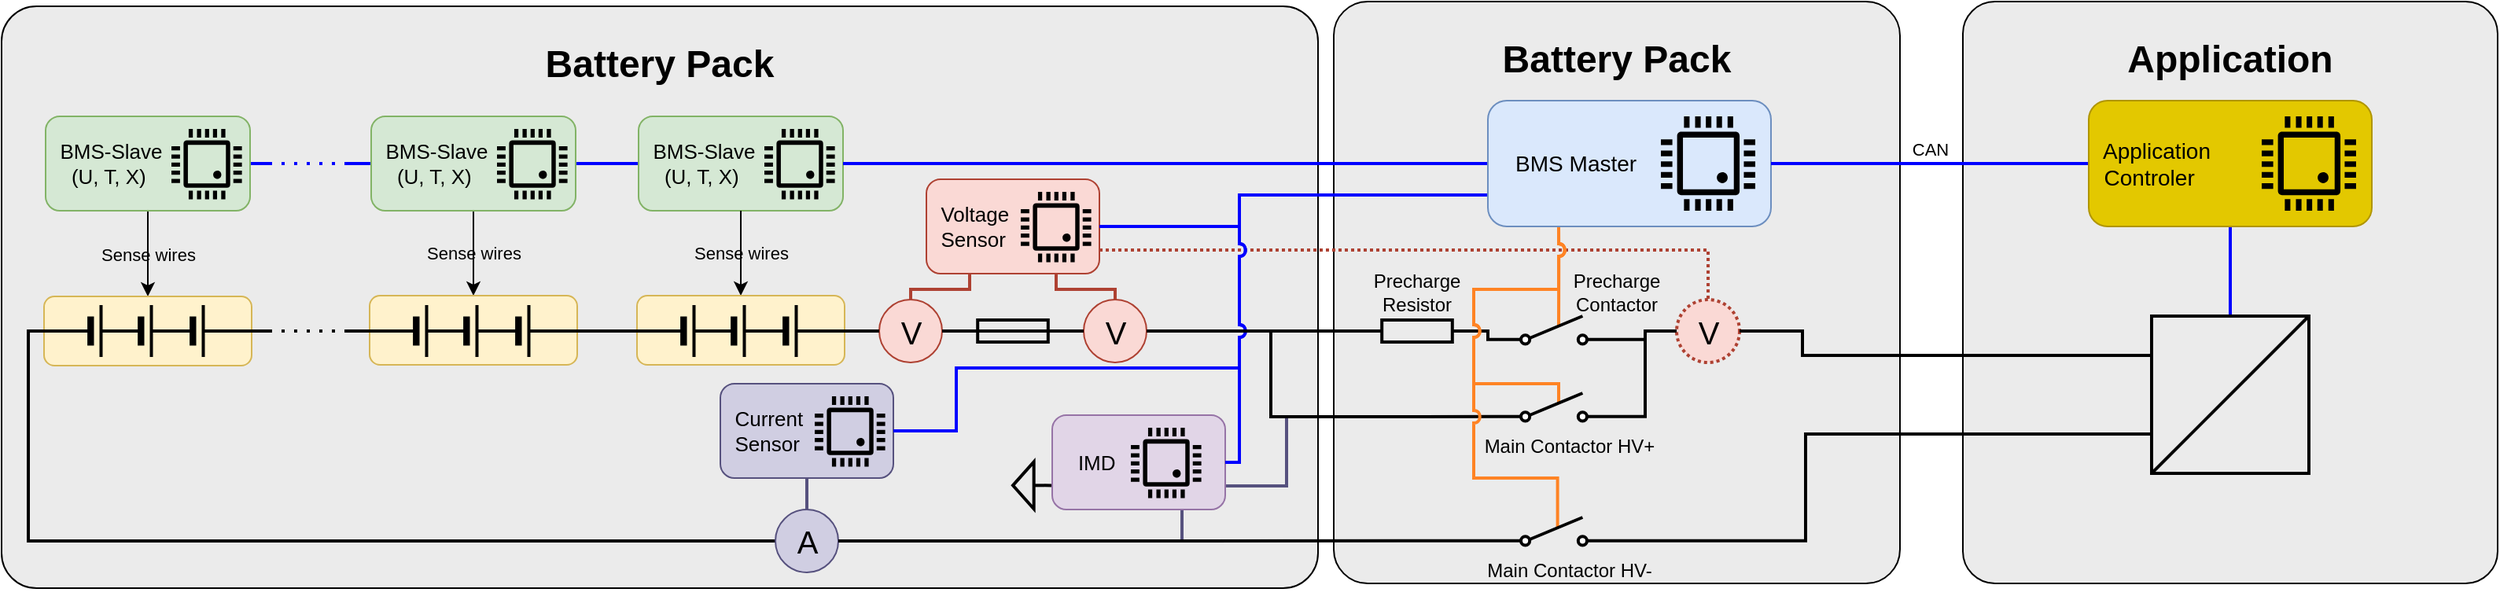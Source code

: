 <mxfile version="25.0.2">
  <diagram name="Page-1" id="VDrcqC-qImlhREa_X8av">
    <mxGraphModel dx="1434" dy="956" grid="1" gridSize="10" guides="1" tooltips="1" connect="1" arrows="1" fold="1" page="1" pageScale="1" pageWidth="1169" pageHeight="827" math="0" shadow="0">
      <root>
        <mxCell id="0" />
        <mxCell id="1" parent="0" />
        <mxCell id="aofLy9jKP6S8HGss7yMc-104" value="&lt;h1&gt;Application&lt;/h1&gt;" style="rounded=1;whiteSpace=wrap;html=1;fillColor=#EBEBEB;verticalAlign=top;glass=0;shadow=0;perimeterSpacing=0;arcSize=6;" parent="1" vertex="1">
          <mxGeometry x="1250" y="377" width="340" height="370" as="geometry" />
        </mxCell>
        <mxCell id="aofLy9jKP6S8HGss7yMc-97" value="&lt;h1&gt;Battery Pack&lt;/h1&gt;" style="rounded=1;whiteSpace=wrap;html=1;fillColor=#EBEBEB;verticalAlign=top;glass=0;shadow=0;perimeterSpacing=0;arcSize=6;" parent="1" vertex="1">
          <mxGeometry x="850" y="377" width="360" height="370" as="geometry" />
        </mxCell>
        <mxCell id="aofLy9jKP6S8HGss7yMc-94" value="&lt;h1&gt;Battery Pack&lt;/h1&gt;" style="rounded=1;whiteSpace=wrap;html=1;fillColor=#EBEBEB;verticalAlign=top;glass=0;shadow=0;perimeterSpacing=0;arcSize=6;" parent="1" vertex="1">
          <mxGeometry x="3" y="380" width="837" height="370" as="geometry" />
        </mxCell>
        <mxCell id="aofLy9jKP6S8HGss7yMc-71" value="" style="endArrow=none;html=1;rounded=0;entryX=0.5;entryY=0;entryDx=0;entryDy=0;exitX=1;exitY=0.75;exitDx=0;exitDy=0;edgeStyle=orthogonalEdgeStyle;fillColor=#fad9d5;strokeColor=#ae4132;strokeWidth=2;dashed=1;dashPattern=1 1;" parent="1" source="aofLy9jKP6S8HGss7yMc-8" target="aofLy9jKP6S8HGss7yMc-57" edge="1">
          <mxGeometry width="50" height="50" relative="1" as="geometry">
            <mxPoint x="910" y="640" as="sourcePoint" />
            <mxPoint x="960" y="590" as="targetPoint" />
          </mxGeometry>
        </mxCell>
        <mxCell id="aofLy9jKP6S8HGss7yMc-29" value="" style="endArrow=none;html=1;rounded=0;exitX=1;exitY=0.5;exitDx=0;exitDy=0;entryX=0;entryY=0.5;entryDx=0;entryDy=0;entryPerimeter=0;strokeWidth=2;jumpStyle=none;" parent="1" source="MFnoaFZUkDLFj2D9QCYs-68" target="aofLy9jKP6S8HGss7yMc-25" edge="1">
          <mxGeometry width="50" height="50" relative="1" as="geometry">
            <mxPoint x="710" y="570" as="sourcePoint" />
            <mxPoint x="760" y="520" as="targetPoint" />
          </mxGeometry>
        </mxCell>
        <mxCell id="aofLy9jKP6S8HGss7yMc-76" value="" style="endArrow=none;html=1;rounded=0;entryX=1;entryY=0.75;entryDx=0;entryDy=0;edgeStyle=orthogonalEdgeStyle;fillColor=#d0cee2;strokeColor=#56517e;strokeWidth=2;" parent="1" target="aofLy9jKP6S8HGss7yMc-2" edge="1">
          <mxGeometry width="50" height="50" relative="1" as="geometry">
            <mxPoint x="820" y="640" as="sourcePoint" />
            <mxPoint x="764" y="690" as="targetPoint" />
            <Array as="points">
              <mxPoint x="820" y="685" />
            </Array>
          </mxGeometry>
        </mxCell>
        <mxCell id="MFnoaFZUkDLFj2D9QCYs-4" value="" style="endArrow=none;html=1;rounded=0;entryX=0;entryY=0.5;entryDx=0;entryDy=0;exitX=1;exitY=0.5;exitDx=0;exitDy=0;strokeWidth=2;strokeColor=#0000FF;" parent="1" source="MFnoaFZUkDLFj2D9QCYs-43" target="MFnoaFZUkDLFj2D9QCYs-7" edge="1">
          <mxGeometry width="50" height="50" relative="1" as="geometry">
            <mxPoint x="141" y="350" as="sourcePoint" />
            <mxPoint x="191" y="300" as="targetPoint" />
          </mxGeometry>
        </mxCell>
        <mxCell id="MFnoaFZUkDLFj2D9QCYs-6" value="" style="group;rotation=0;flipH=0;fontSize=12;" parent="1" vertex="1" connectable="0">
          <mxGeometry x="408" y="450" width="130" height="60" as="geometry" />
        </mxCell>
        <mxCell id="MFnoaFZUkDLFj2D9QCYs-7" value="&amp;nbsp; BMS-Slave&lt;div style=&quot;font-size: 12px;&quot;&gt;&lt;font style=&quot;font-size: 13px;&quot;&gt;&amp;nbsp; &amp;nbsp; (U, T, X)&lt;/font&gt;&lt;/div&gt;" style="rounded=1;whiteSpace=wrap;html=1;rotation=0;align=left;fillColor=#d5e8d4;strokeColor=#82b366;fontSize=13;flipV=0;flipH=1;" parent="MFnoaFZUkDLFj2D9QCYs-6" vertex="1">
          <mxGeometry width="130" height="60" as="geometry" />
        </mxCell>
        <mxCell id="MFnoaFZUkDLFj2D9QCYs-8" value="" style="pointerEvents=1;shadow=0;dashed=0;html=1;strokeColor=none;fillColor=#000000;labelPosition=center;verticalLabelPosition=bottom;verticalAlign=top;align=center;outlineConnect=0;shape=mxgraph.veeam.cpu;rotation=0;" parent="MFnoaFZUkDLFj2D9QCYs-6" vertex="1">
          <mxGeometry x="80" y="8" width="44.8" height="44.8" as="geometry" />
        </mxCell>
        <mxCell id="MFnoaFZUkDLFj2D9QCYs-12" value="" style="rounded=0;whiteSpace=wrap;html=1;fillColor=none;strokeColor=none;flipH=0;rotation=90;" parent="1" vertex="1">
          <mxGeometry x="193" y="455" width="10" height="50" as="geometry" />
        </mxCell>
        <mxCell id="MFnoaFZUkDLFj2D9QCYs-13" value="" style="endArrow=none;html=1;rounded=0;exitX=1;exitY=0.5;exitDx=0;exitDy=0;entryX=0.5;entryY=1;entryDx=0;entryDy=0;strokeWidth=2;strokeColor=#0000FF;" parent="1" source="MFnoaFZUkDLFj2D9QCYs-46" target="MFnoaFZUkDLFj2D9QCYs-12" edge="1">
          <mxGeometry width="50" height="50" relative="1" as="geometry">
            <mxPoint x="81" y="410" as="sourcePoint" />
            <mxPoint x="126" y="410" as="targetPoint" />
          </mxGeometry>
        </mxCell>
        <mxCell id="MFnoaFZUkDLFj2D9QCYs-14" value="" style="endArrow=none;html=1;rounded=0;entryX=0;entryY=0.5;entryDx=0;entryDy=0;exitX=0.5;exitY=0;exitDx=0;exitDy=0;strokeWidth=2;strokeColor=#0000FF;" parent="1" source="MFnoaFZUkDLFj2D9QCYs-12" target="MFnoaFZUkDLFj2D9QCYs-43" edge="1">
          <mxGeometry width="50" height="50" relative="1" as="geometry">
            <mxPoint x="71" y="440" as="sourcePoint" />
            <mxPoint x="121" y="390" as="targetPoint" />
          </mxGeometry>
        </mxCell>
        <mxCell id="MFnoaFZUkDLFj2D9QCYs-15" value="" style="endArrow=none;dashed=1;html=1;dashPattern=1 3;strokeWidth=2;rounded=0;entryX=0.5;entryY=0;entryDx=0;entryDy=0;exitX=0.5;exitY=1;exitDx=0;exitDy=0;strokeColor=#0000FF;" parent="1" source="MFnoaFZUkDLFj2D9QCYs-12" target="MFnoaFZUkDLFj2D9QCYs-12" edge="1">
          <mxGeometry width="50" height="50" relative="1" as="geometry">
            <mxPoint x="101" y="520" as="sourcePoint" />
            <mxPoint x="151" y="470" as="targetPoint" />
          </mxGeometry>
        </mxCell>
        <mxCell id="MFnoaFZUkDLFj2D9QCYs-16" value="Sense wires" style="edgeStyle=orthogonalEdgeStyle;rounded=0;orthogonalLoop=1;jettySize=auto;html=1;entryX=0;entryY=0.5;entryDx=0;entryDy=0;verticalAlign=middle;labelBackgroundColor=none;" parent="1" source="MFnoaFZUkDLFj2D9QCYs-7" target="MFnoaFZUkDLFj2D9QCYs-59" edge="1">
          <mxGeometry x="-0.002" relative="1" as="geometry">
            <mxPoint x="473.0" y="564" as="targetPoint" />
            <mxPoint as="offset" />
          </mxGeometry>
        </mxCell>
        <mxCell id="MFnoaFZUkDLFj2D9QCYs-17" value="Sense wires" style="edgeStyle=orthogonalEdgeStyle;rounded=0;orthogonalLoop=1;jettySize=auto;html=1;exitX=0.5;exitY=1;exitDx=0;exitDy=0;entryX=0;entryY=0.5;entryDx=0;entryDy=0;verticalAlign=middle;labelBackgroundColor=none;" parent="1" source="MFnoaFZUkDLFj2D9QCYs-43" target="MFnoaFZUkDLFj2D9QCYs-29" edge="1">
          <mxGeometry x="-0.005" relative="1" as="geometry">
            <mxPoint x="212" y="280" as="targetPoint" />
            <mxPoint as="offset" />
          </mxGeometry>
        </mxCell>
        <mxCell id="MFnoaFZUkDLFj2D9QCYs-18" value="Sense wires" style="edgeStyle=orthogonalEdgeStyle;rounded=0;orthogonalLoop=1;jettySize=auto;html=1;exitX=0.5;exitY=1;exitDx=0;exitDy=0;entryX=0;entryY=0.5;entryDx=0;entryDy=0;verticalAlign=middle;labelBackgroundColor=none;" parent="1" source="MFnoaFZUkDLFj2D9QCYs-46" target="MFnoaFZUkDLFj2D9QCYs-23" edge="1">
          <mxGeometry relative="1" as="geometry">
            <mxPoint x="213.0" y="480" as="targetPoint" />
          </mxGeometry>
        </mxCell>
        <mxCell id="MFnoaFZUkDLFj2D9QCYs-22" value="" style="group;flipH=1;rotation=90;" parent="1" vertex="1" connectable="0">
          <mxGeometry x="74" y="520" width="49.0" height="132.5" as="geometry" />
        </mxCell>
        <mxCell id="MFnoaFZUkDLFj2D9QCYs-23" value="" style="rounded=1;whiteSpace=wrap;html=1;fillColor=#fff2cc;strokeColor=#d6b656;flipV=0;rotation=90;" parent="MFnoaFZUkDLFj2D9QCYs-22" vertex="1">
          <mxGeometry y="0.5" width="44" height="132" as="geometry" />
        </mxCell>
        <mxCell id="MFnoaFZUkDLFj2D9QCYs-24" value="" style="verticalLabelPosition=bottom;shadow=0;dashed=0;align=center;fillColor=strokeColor;html=1;verticalAlign=top;strokeWidth=2;shape=mxgraph.electrical.miscellaneous.monocell_battery;rotation=0;flipV=1;" parent="MFnoaFZUkDLFj2D9QCYs-22" vertex="1">
          <mxGeometry x="27" y="50" width="55.0" height="33" as="geometry" />
        </mxCell>
        <mxCell id="MFnoaFZUkDLFj2D9QCYs-25" value="" style="verticalLabelPosition=bottom;shadow=0;dashed=0;align=center;fillColor=strokeColor;html=1;verticalAlign=top;strokeWidth=2;shape=mxgraph.electrical.miscellaneous.monocell_battery;rotation=0;flipV=0;" parent="MFnoaFZUkDLFj2D9QCYs-22" vertex="1">
          <mxGeometry x="-6" y="50" width="55.0" height="33" as="geometry" />
        </mxCell>
        <mxCell id="MFnoaFZUkDLFj2D9QCYs-26" value="" style="verticalLabelPosition=bottom;shadow=0;dashed=0;align=center;fillColor=strokeColor;html=1;verticalAlign=top;strokeWidth=2;shape=mxgraph.electrical.miscellaneous.monocell_battery;rotation=0;flipV=1;" parent="MFnoaFZUkDLFj2D9QCYs-22" vertex="1">
          <mxGeometry x="-38" y="50" width="55.0" height="33" as="geometry" />
        </mxCell>
        <mxCell id="aofLy9jKP6S8HGss7yMc-65" value="" style="endArrow=none;html=1;rounded=0;exitX=0.5;exitY=1;exitDx=0;exitDy=0;entryX=0;entryY=0.5;entryDx=0;entryDy=0;entryPerimeter=0;strokeWidth=2;" parent="MFnoaFZUkDLFj2D9QCYs-22" source="MFnoaFZUkDLFj2D9QCYs-23" target="MFnoaFZUkDLFj2D9QCYs-26" edge="1">
          <mxGeometry width="50" height="50" relative="1" as="geometry">
            <mxPoint x="-24" y="100" as="sourcePoint" />
            <mxPoint x="26" y="50" as="targetPoint" />
          </mxGeometry>
        </mxCell>
        <mxCell id="MFnoaFZUkDLFj2D9QCYs-28" value="" style="group;aspect=fixed;flipH=1;rotation=90;" parent="1" vertex="1" connectable="0">
          <mxGeometry x="281" y="520" width="44" height="132" as="geometry" />
        </mxCell>
        <mxCell id="MFnoaFZUkDLFj2D9QCYs-29" value="" style="rounded=1;whiteSpace=wrap;html=1;fillColor=#fff2cc;strokeColor=#d6b656;flipV=1;rotation=90;" parent="MFnoaFZUkDLFj2D9QCYs-28" vertex="1">
          <mxGeometry width="44" height="132" as="geometry" />
        </mxCell>
        <mxCell id="MFnoaFZUkDLFj2D9QCYs-30" value="" style="verticalLabelPosition=bottom;shadow=0;dashed=0;align=center;fillColor=strokeColor;html=1;verticalAlign=top;strokeWidth=2;shape=mxgraph.electrical.miscellaneous.monocell_battery;rotation=0;flipV=1;" parent="MFnoaFZUkDLFj2D9QCYs-28" vertex="1">
          <mxGeometry x="27" y="50" width="55.0" height="33" as="geometry" />
        </mxCell>
        <mxCell id="MFnoaFZUkDLFj2D9QCYs-31" value="" style="verticalLabelPosition=bottom;shadow=0;dashed=0;align=center;fillColor=strokeColor;html=1;verticalAlign=top;strokeWidth=2;shape=mxgraph.electrical.miscellaneous.monocell_battery;rotation=0;flipV=1;" parent="MFnoaFZUkDLFj2D9QCYs-28" vertex="1">
          <mxGeometry x="-6" y="50" width="55.0" height="33" as="geometry" />
        </mxCell>
        <mxCell id="MFnoaFZUkDLFj2D9QCYs-32" value="" style="verticalLabelPosition=bottom;shadow=0;dashed=0;align=center;fillColor=strokeColor;html=1;verticalAlign=top;strokeWidth=2;shape=mxgraph.electrical.miscellaneous.monocell_battery;rotation=0;flipV=1;" parent="MFnoaFZUkDLFj2D9QCYs-28" vertex="1">
          <mxGeometry x="-38" y="50" width="55.0" height="33" as="geometry" />
        </mxCell>
        <mxCell id="MFnoaFZUkDLFj2D9QCYs-41" value="" style="endArrow=none;html=1;rounded=0;entryX=0;entryY=0.5;entryDx=0;entryDy=0;edgeStyle=orthogonalEdgeStyle;exitX=0.5;exitY=1;exitDx=0;exitDy=0;strokeWidth=2;" parent="1" source="MFnoaFZUkDLFj2D9QCYs-23" target="MFnoaFZUkDLFj2D9QCYs-54" edge="1">
          <mxGeometry width="50" height="50" relative="1" as="geometry">
            <mxPoint x="268" y="560" as="sourcePoint" />
            <mxPoint x="378" y="253" as="targetPoint" />
          </mxGeometry>
        </mxCell>
        <mxCell id="MFnoaFZUkDLFj2D9QCYs-42" value="" style="group;rotation=0;flipH=0;" parent="1" vertex="1" connectable="0">
          <mxGeometry x="238" y="450" width="130" height="60" as="geometry" />
        </mxCell>
        <mxCell id="MFnoaFZUkDLFj2D9QCYs-43" value="&lt;font style=&quot;font-size: 13px;&quot;&gt;&amp;nbsp; BMS-Slave&lt;/font&gt;&lt;div&gt;&lt;font style=&quot;font-size: 13px;&quot;&gt;&amp;nbsp; &amp;nbsp; (U, T, X)&lt;/font&gt;&lt;/div&gt;" style="rounded=1;whiteSpace=wrap;html=1;rotation=0;align=left;fillColor=#d5e8d4;strokeColor=#82b366;" parent="MFnoaFZUkDLFj2D9QCYs-42" vertex="1">
          <mxGeometry width="130" height="60" as="geometry" />
        </mxCell>
        <mxCell id="MFnoaFZUkDLFj2D9QCYs-44" value="" style="pointerEvents=1;shadow=0;dashed=0;html=1;strokeColor=none;fillColor=#000000;labelPosition=center;verticalLabelPosition=bottom;verticalAlign=top;align=center;outlineConnect=0;shape=mxgraph.veeam.cpu;rotation=0;" parent="MFnoaFZUkDLFj2D9QCYs-42" vertex="1">
          <mxGeometry x="80" y="8" width="44.8" height="44.8" as="geometry" />
        </mxCell>
        <mxCell id="MFnoaFZUkDLFj2D9QCYs-48" value="" style="rounded=0;whiteSpace=wrap;html=1;fillColor=none;strokeColor=none;flipH=0;rotation=90;" parent="1" vertex="1">
          <mxGeometry x="193" y="561.5" width="10" height="50" as="geometry" />
        </mxCell>
        <mxCell id="MFnoaFZUkDLFj2D9QCYs-49" value="" style="endArrow=none;dashed=1;html=1;dashPattern=1 3;strokeWidth=2;rounded=0;entryX=0.5;entryY=0;entryDx=0;entryDy=0;exitX=0.5;exitY=1;exitDx=0;exitDy=0;" parent="1" source="MFnoaFZUkDLFj2D9QCYs-48" target="MFnoaFZUkDLFj2D9QCYs-48" edge="1">
          <mxGeometry width="50" height="50" relative="1" as="geometry">
            <mxPoint x="182" y="755" as="sourcePoint" />
            <mxPoint x="232" y="705" as="targetPoint" />
          </mxGeometry>
        </mxCell>
        <mxCell id="MFnoaFZUkDLFj2D9QCYs-50" value="" style="endArrow=none;html=1;rounded=0;entryX=0;entryY=0.5;entryDx=0;entryDy=0;entryPerimeter=0;exitX=0.5;exitY=0;exitDx=0;exitDy=0;strokeWidth=2;" parent="1" source="MFnoaFZUkDLFj2D9QCYs-48" target="MFnoaFZUkDLFj2D9QCYs-32" edge="1">
          <mxGeometry width="50" height="50" relative="1" as="geometry">
            <mxPoint x="228" y="390" as="sourcePoint" />
            <mxPoint x="278" y="340" as="targetPoint" />
          </mxGeometry>
        </mxCell>
        <mxCell id="MFnoaFZUkDLFj2D9QCYs-51" value="" style="endArrow=none;html=1;rounded=0;entryX=0.5;entryY=1;entryDx=0;entryDy=0;exitX=1;exitY=0.5;exitDx=0;exitDy=0;exitPerimeter=0;strokeWidth=2;" parent="1" source="MFnoaFZUkDLFj2D9QCYs-24" target="MFnoaFZUkDLFj2D9QCYs-48" edge="1">
          <mxGeometry width="50" height="50" relative="1" as="geometry">
            <mxPoint x="270" y="365" as="sourcePoint" />
            <mxPoint x="270" y="351" as="targetPoint" />
          </mxGeometry>
        </mxCell>
        <mxCell id="MFnoaFZUkDLFj2D9QCYs-52" value="" style="pointerEvents=1;verticalLabelPosition=bottom;shadow=0;dashed=0;align=center;html=1;verticalAlign=top;shape=mxgraph.electrical.miscellaneous.fuse_2;aspect=fixed;strokeWidth=2;fillColor=none;" parent="1" vertex="1">
          <mxGeometry x="611" y="579.5" width="70" height="14" as="geometry" />
        </mxCell>
        <mxCell id="MFnoaFZUkDLFj2D9QCYs-54" value="A" style="verticalLabelPosition=middle;shadow=0;dashed=0;align=center;html=1;verticalAlign=middle;strokeWidth=1;shape=ellipse;aspect=fixed;fontSize=20;fillColor=#d0cee2;strokeColor=#56517e;" parent="1" vertex="1">
          <mxGeometry x="495" y="700" width="40" height="40" as="geometry" />
        </mxCell>
        <mxCell id="MFnoaFZUkDLFj2D9QCYs-55" value="V" style="verticalLabelPosition=middle;shadow=0;dashed=0;align=center;html=1;verticalAlign=middle;strokeWidth=1;shape=ellipse;aspect=fixed;fontSize=20;fillColor=#fad9d5;strokeColor=#ae4132;" parent="1" vertex="1">
          <mxGeometry x="561" y="566.5" width="40" height="40" as="geometry" />
        </mxCell>
        <mxCell id="MFnoaFZUkDLFj2D9QCYs-58" value="" style="group;aspect=fixed;flipH=1;rotation=90;" parent="1" vertex="1" connectable="0">
          <mxGeometry x="451" y="520" width="44" height="132" as="geometry" />
        </mxCell>
        <mxCell id="MFnoaFZUkDLFj2D9QCYs-59" value="" style="rounded=1;whiteSpace=wrap;html=1;fillColor=#fff2cc;strokeColor=#d6b656;flipV=1;rotation=90;" parent="MFnoaFZUkDLFj2D9QCYs-58" vertex="1">
          <mxGeometry width="44" height="132" as="geometry" />
        </mxCell>
        <mxCell id="MFnoaFZUkDLFj2D9QCYs-60" value="" style="verticalLabelPosition=bottom;shadow=0;dashed=0;align=center;fillColor=strokeColor;html=1;verticalAlign=top;strokeWidth=2;shape=mxgraph.electrical.miscellaneous.monocell_battery;rotation=0;flipV=1;" parent="MFnoaFZUkDLFj2D9QCYs-58" vertex="1">
          <mxGeometry x="27" y="50" width="55.0" height="33" as="geometry" />
        </mxCell>
        <mxCell id="MFnoaFZUkDLFj2D9QCYs-61" value="" style="verticalLabelPosition=bottom;shadow=0;dashed=0;align=center;fillColor=strokeColor;html=1;verticalAlign=top;strokeWidth=2;shape=mxgraph.electrical.miscellaneous.monocell_battery;rotation=0;flipV=1;" parent="MFnoaFZUkDLFj2D9QCYs-58" vertex="1">
          <mxGeometry x="-6" y="50" width="55.0" height="33" as="geometry" />
        </mxCell>
        <mxCell id="MFnoaFZUkDLFj2D9QCYs-62" value="" style="verticalLabelPosition=bottom;shadow=0;dashed=0;align=center;fillColor=strokeColor;html=1;verticalAlign=top;strokeWidth=2;shape=mxgraph.electrical.miscellaneous.monocell_battery;rotation=0;flipV=1;" parent="MFnoaFZUkDLFj2D9QCYs-58" vertex="1">
          <mxGeometry x="-38" y="50" width="55.0" height="33" as="geometry" />
        </mxCell>
        <mxCell id="MFnoaFZUkDLFj2D9QCYs-39" value="" style="endArrow=none;html=1;rounded=0;entryX=0;entryY=0.5;entryDx=0;entryDy=0;exitX=1;exitY=0.5;exitDx=0;exitDy=0;exitPerimeter=0;entryPerimeter=0;strokeWidth=2;" parent="1" source="MFnoaFZUkDLFj2D9QCYs-30" target="MFnoaFZUkDLFj2D9QCYs-62" edge="1">
          <mxGeometry width="50" height="50" relative="1" as="geometry">
            <mxPoint x="178" y="260" as="sourcePoint" />
            <mxPoint x="413.0" y="586.5" as="targetPoint" />
          </mxGeometry>
        </mxCell>
        <mxCell id="MFnoaFZUkDLFj2D9QCYs-40" value="" style="endArrow=none;html=1;rounded=0;entryX=0;entryY=0.5;entryDx=0;entryDy=0;edgeStyle=orthogonalEdgeStyle;exitX=1;exitY=0.5;exitDx=0;exitDy=0;exitPerimeter=0;strokeWidth=2;" parent="1" source="MFnoaFZUkDLFj2D9QCYs-60" target="MFnoaFZUkDLFj2D9QCYs-55" edge="1">
          <mxGeometry width="50" height="50" relative="1" as="geometry">
            <mxPoint x="539.0" y="586.0" as="sourcePoint" />
            <mxPoint x="398" y="100" as="targetPoint" />
          </mxGeometry>
        </mxCell>
        <mxCell id="MFnoaFZUkDLFj2D9QCYs-65" value="" style="endArrow=none;html=1;rounded=0;entryX=0;entryY=0.5;entryDx=0;entryDy=0;entryPerimeter=0;exitX=1;exitY=0.5;exitDx=0;exitDy=0;strokeWidth=2;" parent="1" source="MFnoaFZUkDLFj2D9QCYs-55" target="MFnoaFZUkDLFj2D9QCYs-52" edge="1">
          <mxGeometry width="50" height="50" relative="1" as="geometry">
            <mxPoint x="481" y="600" as="sourcePoint" />
            <mxPoint x="531" y="550" as="targetPoint" />
          </mxGeometry>
        </mxCell>
        <mxCell id="MFnoaFZUkDLFj2D9QCYs-68" value="V" style="verticalLabelPosition=middle;shadow=0;dashed=0;align=center;html=1;verticalAlign=middle;strokeWidth=1;shape=ellipse;aspect=fixed;fontSize=20;fillColor=#fad9d5;strokeColor=#ae4132;" parent="1" vertex="1">
          <mxGeometry x="691" y="566.5" width="40" height="40" as="geometry" />
        </mxCell>
        <mxCell id="MFnoaFZUkDLFj2D9QCYs-69" value="" style="endArrow=none;html=1;rounded=0;entryX=0;entryY=0.5;entryDx=0;entryDy=0;exitX=1;exitY=0.5;exitDx=0;exitDy=0;exitPerimeter=0;strokeWidth=2;" parent="1" source="MFnoaFZUkDLFj2D9QCYs-52" target="MFnoaFZUkDLFj2D9QCYs-68" edge="1">
          <mxGeometry width="50" height="50" relative="1" as="geometry">
            <mxPoint x="611" y="597" as="sourcePoint" />
            <mxPoint x="621" y="597" as="targetPoint" />
          </mxGeometry>
        </mxCell>
        <mxCell id="MFnoaFZUkDLFj2D9QCYs-70" value="" style="endArrow=none;html=1;rounded=0;entryX=0;entryY=0.5;entryDx=0;entryDy=0;exitX=1;exitY=0.5;exitDx=0;exitDy=0;strokeWidth=2;strokeColor=#0000FF;" parent="1" source="MFnoaFZUkDLFj2D9QCYs-7" target="MFnoaFZUkDLFj2D9QCYs-10" edge="1">
          <mxGeometry width="50" height="50" relative="1" as="geometry">
            <mxPoint x="220" y="320" as="sourcePoint" />
            <mxPoint x="270" y="270" as="targetPoint" />
          </mxGeometry>
        </mxCell>
        <mxCell id="aofLy9jKP6S8HGss7yMc-10" value="" style="group" parent="1" vertex="1" connectable="0">
          <mxGeometry x="591" y="490" width="110" height="60" as="geometry" />
        </mxCell>
        <mxCell id="aofLy9jKP6S8HGss7yMc-8" value="&amp;nbsp; Voltage&lt;div&gt;&amp;nbsp; Sensor&lt;/div&gt;" style="rounded=1;whiteSpace=wrap;html=1;rotation=0;align=left;fillColor=#fad9d5;strokeColor=#ae4132;fontSize=13;flipV=0;flipH=1;" parent="aofLy9jKP6S8HGss7yMc-10" vertex="1">
          <mxGeometry width="110" height="60" as="geometry" />
        </mxCell>
        <mxCell id="aofLy9jKP6S8HGss7yMc-9" value="" style="pointerEvents=1;shadow=0;dashed=0;html=1;strokeColor=none;fillColor=#000000;labelPosition=center;verticalLabelPosition=bottom;verticalAlign=top;align=center;outlineConnect=0;shape=mxgraph.veeam.cpu;rotation=0;" parent="aofLy9jKP6S8HGss7yMc-10" vertex="1">
          <mxGeometry x="60" y="8" width="44.8" height="44.8" as="geometry" />
        </mxCell>
        <mxCell id="aofLy9jKP6S8HGss7yMc-13" value="" style="endArrow=none;html=1;rounded=0;exitX=1;exitY=0.5;exitDx=0;exitDy=0;entryX=0;entryY=0.75;entryDx=0;entryDy=0;edgeStyle=orthogonalEdgeStyle;strokeWidth=2;strokeColor=#0000FF;" parent="1" source="aofLy9jKP6S8HGss7yMc-8" target="MFnoaFZUkDLFj2D9QCYs-10" edge="1">
          <mxGeometry width="50" height="50" relative="1" as="geometry">
            <mxPoint x="780" y="606.5" as="sourcePoint" />
            <mxPoint x="889" y="656.5" as="targetPoint" />
            <Array as="points">
              <mxPoint x="790" y="520" />
              <mxPoint x="790" y="500" />
            </Array>
          </mxGeometry>
        </mxCell>
        <mxCell id="aofLy9jKP6S8HGss7yMc-15" value="" style="group" parent="1" vertex="1" connectable="0">
          <mxGeometry x="460" y="620" width="110" height="60" as="geometry" />
        </mxCell>
        <mxCell id="aofLy9jKP6S8HGss7yMc-16" value="&amp;nbsp; Current&lt;div&gt;&amp;nbsp; Sensor&lt;/div&gt;" style="rounded=1;whiteSpace=wrap;html=1;rotation=0;align=left;fillColor=#d0cee2;strokeColor=#56517e;fontSize=13;flipV=0;flipH=1;" parent="aofLy9jKP6S8HGss7yMc-15" vertex="1">
          <mxGeometry width="110" height="60" as="geometry" />
        </mxCell>
        <mxCell id="aofLy9jKP6S8HGss7yMc-17" value="" style="pointerEvents=1;shadow=0;dashed=0;html=1;strokeColor=none;fillColor=#000000;labelPosition=center;verticalLabelPosition=bottom;verticalAlign=top;align=center;outlineConnect=0;shape=mxgraph.veeam.cpu;rotation=0;" parent="aofLy9jKP6S8HGss7yMc-15" vertex="1">
          <mxGeometry x="60" y="8" width="44.8" height="44.8" as="geometry" />
        </mxCell>
        <mxCell id="aofLy9jKP6S8HGss7yMc-25" value="" style="pointerEvents=1;verticalLabelPosition=bottom;shadow=0;dashed=0;align=center;html=1;verticalAlign=top;shape=mxgraph.electrical.resistors.resistor_1;aspect=fixed;strokeWidth=2;fillColor=none;" parent="1" vertex="1">
          <mxGeometry x="868" y="579.5" width="70" height="14" as="geometry" />
        </mxCell>
        <mxCell id="aofLy9jKP6S8HGss7yMc-48" value="" style="endArrow=none;html=1;rounded=0;entryX=0;entryY=0.8;entryDx=0;entryDy=0;exitX=1;exitY=0.5;exitDx=0;exitDy=0;exitPerimeter=0;edgeStyle=orthogonalEdgeStyle;strokeWidth=2;" parent="1" source="aofLy9jKP6S8HGss7yMc-25" target="aofLy9jKP6S8HGss7yMc-46" edge="1">
          <mxGeometry width="50" height="50" relative="1" as="geometry">
            <mxPoint x="908" y="640" as="sourcePoint" />
            <mxPoint x="958" y="590" as="targetPoint" />
            <Array as="points">
              <mxPoint x="948" y="587" />
            </Array>
          </mxGeometry>
        </mxCell>
        <mxCell id="aofLy9jKP6S8HGss7yMc-52" value="" style="endArrow=none;html=1;rounded=0;entryX=0.548;entryY=0.335;entryDx=0;entryDy=0;exitX=0.25;exitY=1;exitDx=0;exitDy=0;edgeStyle=orthogonalEdgeStyle;curved=0;strokeColor=#FF8324;entryPerimeter=0;strokeWidth=2;jumpStyle=arc;" parent="1" source="MFnoaFZUkDLFj2D9QCYs-10" target="aofLy9jKP6S8HGss7yMc-46" edge="1">
          <mxGeometry width="50" height="50" relative="1" as="geometry">
            <mxPoint x="789" y="597" as="sourcePoint" />
            <mxPoint x="990" y="573" as="targetPoint" />
            <Array as="points">
              <mxPoint x="993" y="583" />
              <mxPoint x="993" y="583" />
            </Array>
          </mxGeometry>
        </mxCell>
        <mxCell id="aofLy9jKP6S8HGss7yMc-57" value="V" style="verticalLabelPosition=middle;shadow=0;dashed=1;align=center;html=1;verticalAlign=middle;strokeWidth=2;shape=ellipse;aspect=fixed;fontSize=20;fillColor=#fad9d5;strokeColor=#ae4132;fillStyle=solid;dashPattern=1 1;" parent="1" vertex="1">
          <mxGeometry x="1068" y="566.5" width="40" height="40" as="geometry" />
        </mxCell>
        <mxCell id="aofLy9jKP6S8HGss7yMc-58" value="" style="endArrow=none;html=1;rounded=0;entryX=0;entryY=0.5;entryDx=0;entryDy=0;exitX=1;exitY=0.8;exitDx=0;exitDy=0;edgeStyle=orthogonalEdgeStyle;strokeWidth=2;" parent="1" source="aofLy9jKP6S8HGss7yMc-46" target="aofLy9jKP6S8HGss7yMc-57" edge="1">
          <mxGeometry width="50" height="50" relative="1" as="geometry">
            <mxPoint x="1024.23" y="592.062" as="sourcePoint" />
            <mxPoint x="1038" y="570" as="targetPoint" />
            <Array as="points">
              <mxPoint x="1048" y="592" />
              <mxPoint x="1048" y="586" />
            </Array>
          </mxGeometry>
        </mxCell>
        <mxCell id="aofLy9jKP6S8HGss7yMc-46" value="" style="html=1;shape=mxgraph.electrical.electro-mechanical.singleSwitch;aspect=fixed;elSwitchState=off;strokeWidth=2;" parent="1" vertex="1">
          <mxGeometry x="955" y="577" width="70" height="18.67" as="geometry" />
        </mxCell>
        <mxCell id="aofLy9jKP6S8HGss7yMc-60" value="" style="endArrow=none;html=1;rounded=0;entryX=0;entryY=0.5;entryDx=0;entryDy=0;exitX=1;exitY=0.8;exitDx=0;exitDy=0;edgeStyle=orthogonalEdgeStyle;strokeWidth=2;" parent="1" source="aofLy9jKP6S8HGss7yMc-59" target="aofLy9jKP6S8HGss7yMc-57" edge="1">
          <mxGeometry width="50" height="50" relative="1" as="geometry">
            <mxPoint x="1035" y="602" as="sourcePoint" />
            <mxPoint x="1078" y="597" as="targetPoint" />
            <Array as="points">
              <mxPoint x="1048" y="641" />
              <mxPoint x="1048" y="587" />
            </Array>
          </mxGeometry>
        </mxCell>
        <mxCell id="aofLy9jKP6S8HGss7yMc-63" value="" style="endArrow=none;html=1;rounded=0;entryX=0.546;entryY=0.335;entryDx=0;entryDy=0;edgeStyle=orthogonalEdgeStyle;curved=0;strokeColor=#FF8324;entryPerimeter=0;strokeWidth=2;jumpStyle=arc;exitX=0.25;exitY=1;exitDx=0;exitDy=0;" parent="1" source="MFnoaFZUkDLFj2D9QCYs-10" target="aofLy9jKP6S8HGss7yMc-59" edge="1">
          <mxGeometry width="50" height="50" relative="1" as="geometry">
            <mxPoint x="1040" y="530" as="sourcePoint" />
            <mxPoint x="991.73" y="632.497" as="targetPoint" />
            <Array as="points">
              <mxPoint x="993" y="560" />
              <mxPoint x="939" y="560" />
              <mxPoint x="939" y="620" />
              <mxPoint x="993" y="620" />
              <mxPoint x="993" y="632" />
            </Array>
          </mxGeometry>
        </mxCell>
        <mxCell id="aofLy9jKP6S8HGss7yMc-59" value="" style="html=1;shape=mxgraph.electrical.electro-mechanical.singleSwitch;aspect=fixed;elSwitchState=off;strokeWidth=2;" parent="1" vertex="1">
          <mxGeometry x="955" y="626" width="70" height="18.67" as="geometry" />
        </mxCell>
        <mxCell id="aofLy9jKP6S8HGss7yMc-68" value="" style="endArrow=none;html=1;rounded=0;entryX=0.5;entryY=1;entryDx=0;entryDy=0;exitX=0.5;exitY=0;exitDx=0;exitDy=0;edgeStyle=orthogonalEdgeStyle;fillColor=#d0cee2;strokeColor=#56517e;strokeWidth=2;" parent="1" source="MFnoaFZUkDLFj2D9QCYs-54" target="aofLy9jKP6S8HGss7yMc-16" edge="1">
          <mxGeometry width="50" height="50" relative="1" as="geometry">
            <mxPoint x="610" y="790" as="sourcePoint" />
            <mxPoint x="660" y="740" as="targetPoint" />
          </mxGeometry>
        </mxCell>
        <mxCell id="aofLy9jKP6S8HGss7yMc-69" value="" style="endArrow=none;html=1;rounded=0;entryX=0.25;entryY=1;entryDx=0;entryDy=0;exitX=0.5;exitY=0;exitDx=0;exitDy=0;edgeStyle=orthogonalEdgeStyle;fillColor=#fad9d5;strokeColor=#ae4132;strokeWidth=2;" parent="1" source="MFnoaFZUkDLFj2D9QCYs-55" target="aofLy9jKP6S8HGss7yMc-8" edge="1">
          <mxGeometry width="50" height="50" relative="1" as="geometry">
            <mxPoint x="520" y="610" as="sourcePoint" />
            <mxPoint x="570" y="560" as="targetPoint" />
            <Array as="points">
              <mxPoint x="581" y="560" />
              <mxPoint x="619" y="560" />
            </Array>
          </mxGeometry>
        </mxCell>
        <mxCell id="aofLy9jKP6S8HGss7yMc-70" value="" style="endArrow=none;html=1;rounded=0;entryX=0.75;entryY=1;entryDx=0;entryDy=0;exitX=0.5;exitY=0;exitDx=0;exitDy=0;edgeStyle=orthogonalEdgeStyle;fillColor=#fad9d5;strokeColor=#ae4132;strokeWidth=2;" parent="1" source="MFnoaFZUkDLFj2D9QCYs-68" target="aofLy9jKP6S8HGss7yMc-8" edge="1">
          <mxGeometry width="50" height="50" relative="1" as="geometry">
            <mxPoint x="591" y="577" as="sourcePoint" />
            <mxPoint x="629" y="560" as="targetPoint" />
            <Array as="points">
              <mxPoint x="711" y="560" />
              <mxPoint x="674" y="560" />
            </Array>
          </mxGeometry>
        </mxCell>
        <mxCell id="aofLy9jKP6S8HGss7yMc-72" value="" style="pointerEvents=1;verticalLabelPosition=bottom;shadow=0;dashed=0;align=center;html=1;verticalAlign=top;shape=mxgraph.electrical.signal_sources.signal_ground;strokeWidth=2;aspect=fixed;fillColor=none;rotation=90;" parent="1" vertex="1">
          <mxGeometry x="641" y="674.67" width="30" height="20" as="geometry" />
        </mxCell>
        <mxCell id="aofLy9jKP6S8HGss7yMc-73" value="" style="endArrow=none;html=1;rounded=0;exitX=0.5;exitY=0;exitDx=0;exitDy=0;exitPerimeter=0;entryX=0;entryY=0.75;entryDx=0;entryDy=0;edgeStyle=orthogonalEdgeStyle;strokeWidth=2;" parent="1" source="aofLy9jKP6S8HGss7yMc-72" target="aofLy9jKP6S8HGss7yMc-2" edge="1">
          <mxGeometry width="50" height="50" relative="1" as="geometry">
            <mxPoint x="560" y="440" as="sourcePoint" />
            <mxPoint x="610" y="390" as="targetPoint" />
          </mxGeometry>
        </mxCell>
        <mxCell id="aofLy9jKP6S8HGss7yMc-74" value="" style="endArrow=none;html=1;rounded=0;entryX=0.75;entryY=1;entryDx=0;entryDy=0;fillColor=#d0cee2;strokeColor=#56517e;strokeWidth=2;" parent="1" target="aofLy9jKP6S8HGss7yMc-2" edge="1">
          <mxGeometry width="50" height="50" relative="1" as="geometry">
            <mxPoint x="753.5" y="720" as="sourcePoint" />
            <mxPoint x="717.5" y="740" as="targetPoint" />
          </mxGeometry>
        </mxCell>
        <mxCell id="aofLy9jKP6S8HGss7yMc-75" value="" style="group" parent="1" vertex="1" connectable="0">
          <mxGeometry x="671" y="640" width="110" height="60" as="geometry" />
        </mxCell>
        <mxCell id="aofLy9jKP6S8HGss7yMc-2" value="&amp;nbsp; &amp;nbsp; IMD" style="rounded=1;whiteSpace=wrap;html=1;rotation=0;align=left;fillColor=#e1d5e7;strokeColor=#9673a6;fontSize=13;flipV=0;flipH=1;" parent="aofLy9jKP6S8HGss7yMc-75" vertex="1">
          <mxGeometry width="110" height="60" as="geometry" />
        </mxCell>
        <mxCell id="aofLy9jKP6S8HGss7yMc-3" value="" style="pointerEvents=1;shadow=0;dashed=0;html=1;strokeColor=none;fillColor=#000000;labelPosition=center;verticalLabelPosition=bottom;verticalAlign=top;align=center;outlineConnect=0;shape=mxgraph.veeam.cpu;rotation=0;" parent="aofLy9jKP6S8HGss7yMc-75" vertex="1">
          <mxGeometry x="50" y="8" width="44.8" height="44.8" as="geometry" />
        </mxCell>
        <mxCell id="aofLy9jKP6S8HGss7yMc-77" value="" style="endArrow=none;html=1;rounded=0;exitX=1;exitY=0.5;exitDx=0;exitDy=0;entryX=0;entryY=0.25;entryDx=0;entryDy=0;edgeStyle=orthogonalEdgeStyle;strokeWidth=2;" parent="1" source="aofLy9jKP6S8HGss7yMc-57" target="aofLy9jKP6S8HGss7yMc-110" edge="1">
          <mxGeometry width="50" height="50" relative="1" as="geometry">
            <mxPoint x="1128" y="660" as="sourcePoint" />
            <mxPoint x="1188" y="600" as="targetPoint" />
            <Array as="points">
              <mxPoint x="1148" y="586" />
              <mxPoint x="1148" y="602" />
            </Array>
          </mxGeometry>
        </mxCell>
        <mxCell id="aofLy9jKP6S8HGss7yMc-78" value="" style="endArrow=none;html=1;rounded=0;exitX=1;exitY=0.8;exitDx=0;exitDy=0;entryX=0;entryY=0.75;entryDx=0;entryDy=0;edgeStyle=orthogonalEdgeStyle;strokeWidth=2;" parent="1" source="aofLy9jKP6S8HGss7yMc-51" target="aofLy9jKP6S8HGss7yMc-110" edge="1">
          <mxGeometry width="50" height="50" relative="1" as="geometry">
            <mxPoint x="1118" y="597" as="sourcePoint" />
            <mxPoint x="1188" y="635" as="targetPoint" />
            <Array as="points">
              <mxPoint x="1150" y="720" />
              <mxPoint x="1150" y="652" />
            </Array>
          </mxGeometry>
        </mxCell>
        <mxCell id="aofLy9jKP6S8HGss7yMc-88" value="&lt;span style=&quot;text-wrap: nowrap;&quot;&gt;Main Contactor HV-&lt;/span&gt;" style="text;html=1;align=center;verticalAlign=middle;whiteSpace=wrap;rounded=0;" parent="1" vertex="1">
          <mxGeometry x="970" y="723.67" width="60" height="30" as="geometry" />
        </mxCell>
        <mxCell id="aofLy9jKP6S8HGss7yMc-90" value="&lt;span style=&quot;text-wrap: nowrap;&quot;&gt;Main Contactor HV+&lt;/span&gt;" style="text;html=1;align=center;verticalAlign=middle;whiteSpace=wrap;rounded=0;" parent="1" vertex="1">
          <mxGeometry x="970" y="644.67" width="60" height="30" as="geometry" />
        </mxCell>
        <mxCell id="aofLy9jKP6S8HGss7yMc-91" value="&lt;span style=&quot;text-wrap: nowrap;&quot;&gt;Precharge&lt;/span&gt;&lt;div&gt;&lt;span style=&quot;text-wrap: nowrap;&quot;&gt;Resistor&lt;/span&gt;&lt;/div&gt;" style="text;html=1;align=center;verticalAlign=middle;whiteSpace=wrap;rounded=0;" parent="1" vertex="1">
          <mxGeometry x="873" y="547" width="60" height="30" as="geometry" />
        </mxCell>
        <mxCell id="aofLy9jKP6S8HGss7yMc-92" value="&lt;span style=&quot;text-wrap: nowrap;&quot;&gt;Precharge&lt;/span&gt;&lt;div&gt;&lt;span style=&quot;text-wrap: nowrap;&quot;&gt;Contactor&lt;/span&gt;&lt;/div&gt;" style="text;html=1;align=center;verticalAlign=middle;whiteSpace=wrap;rounded=0;" parent="1" vertex="1">
          <mxGeometry x="1000" y="547" width="60" height="30" as="geometry" />
        </mxCell>
        <mxCell id="aofLy9jKP6S8HGss7yMc-11" value="" style="endArrow=none;html=1;rounded=0;exitX=1;exitY=0.5;exitDx=0;exitDy=0;entryX=0;entryY=0.75;entryDx=0;entryDy=0;edgeStyle=orthogonalEdgeStyle;strokeWidth=2;jumpStyle=arc;strokeColor=#0000FF;" parent="1" source="aofLy9jKP6S8HGss7yMc-2" target="MFnoaFZUkDLFj2D9QCYs-10" edge="1">
          <mxGeometry width="50" height="50" relative="1" as="geometry">
            <mxPoint x="720" y="380" as="sourcePoint" />
            <mxPoint x="770" y="330" as="targetPoint" />
            <Array as="points">
              <mxPoint x="790" y="670" />
              <mxPoint x="790" y="500" />
            </Array>
          </mxGeometry>
        </mxCell>
        <mxCell id="aofLy9jKP6S8HGss7yMc-14" value="" style="endArrow=none;html=1;rounded=0;exitX=1;exitY=0.5;exitDx=0;exitDy=0;entryX=0;entryY=0.75;entryDx=0;entryDy=0;edgeStyle=orthogonalEdgeStyle;strokeWidth=2;jumpStyle=arc;strokeColor=#0000FF;" parent="1" source="aofLy9jKP6S8HGss7yMc-16" target="MFnoaFZUkDLFj2D9QCYs-10" edge="1">
          <mxGeometry width="50" height="50" relative="1" as="geometry">
            <mxPoint x="710" y="650" as="sourcePoint" />
            <mxPoint x="810" y="510" as="targetPoint" />
            <Array as="points">
              <mxPoint x="610" y="650" />
              <mxPoint x="610" y="610" />
              <mxPoint x="790" y="610" />
              <mxPoint x="790" y="500" />
            </Array>
          </mxGeometry>
        </mxCell>
        <mxCell id="aofLy9jKP6S8HGss7yMc-61" value="" style="endArrow=none;html=1;rounded=0;entryX=0;entryY=0.8;entryDx=0;entryDy=0;exitX=1;exitY=0.5;exitDx=0;exitDy=0;edgeStyle=orthogonalEdgeStyle;strokeWidth=2;" parent="1" source="MFnoaFZUkDLFj2D9QCYs-68" target="aofLy9jKP6S8HGss7yMc-59" edge="1">
          <mxGeometry width="50" height="50" relative="1" as="geometry">
            <mxPoint x="900" y="597" as="sourcePoint" />
            <mxPoint x="917" y="602" as="targetPoint" />
            <Array as="points">
              <mxPoint x="810" y="587" />
              <mxPoint x="810" y="641" />
              <mxPoint x="907" y="641" />
            </Array>
          </mxGeometry>
        </mxCell>
        <mxCell id="MFnoaFZUkDLFj2D9QCYs-46" value="&lt;font style=&quot;font-size: 13px;&quot;&gt;&amp;nbsp; BMS-Slave&lt;/font&gt;&lt;div&gt;&lt;font style=&quot;font-size: 13px;&quot;&gt;&amp;nbsp; &amp;nbsp; (U, T, X)&lt;/font&gt;&lt;/div&gt;" style="rounded=1;whiteSpace=wrap;html=1;rotation=0;align=left;fillColor=#d5e8d4;strokeColor=#82b366;flipH=1;" parent="1" vertex="1">
          <mxGeometry x="31" y="450" width="130" height="60" as="geometry" />
        </mxCell>
        <mxCell id="MFnoaFZUkDLFj2D9QCYs-47" value="" style="pointerEvents=1;shadow=0;dashed=0;html=1;strokeColor=none;fillColor=#000000;labelPosition=center;verticalLabelPosition=bottom;verticalAlign=top;align=center;outlineConnect=0;shape=mxgraph.veeam.cpu;rotation=0;" parent="1" vertex="1">
          <mxGeometry x="111" y="458" width="44.8" height="44.8" as="geometry" />
        </mxCell>
        <mxCell id="aofLy9jKP6S8HGss7yMc-28" value="" style="endArrow=none;html=1;rounded=0;exitX=1;exitY=0.5;exitDx=0;exitDy=0;entryX=0;entryY=0.8;entryDx=0;entryDy=0;edgeStyle=orthogonalEdgeStyle;strokeWidth=2;" parent="1" source="MFnoaFZUkDLFj2D9QCYs-54" target="aofLy9jKP6S8HGss7yMc-51" edge="1">
          <mxGeometry width="50" height="50" relative="1" as="geometry">
            <mxPoint x="800" y="640" as="sourcePoint" />
            <mxPoint x="920" y="666.936" as="targetPoint" />
            <Array as="points">
              <mxPoint x="955" y="720" />
            </Array>
          </mxGeometry>
        </mxCell>
        <mxCell id="aofLy9jKP6S8HGss7yMc-56" value="" style="endArrow=none;html=1;rounded=0;exitX=0.533;exitY=0.348;exitDx=0;exitDy=0;edgeStyle=orthogonalEdgeStyle;strokeColor=#FF8324;exitPerimeter=0;strokeWidth=2;jumpStyle=arc;entryX=0.25;entryY=1;entryDx=0;entryDy=0;" parent="1" source="aofLy9jKP6S8HGss7yMc-51" target="MFnoaFZUkDLFj2D9QCYs-10" edge="1">
          <mxGeometry width="50" height="50" relative="1" as="geometry">
            <mxPoint x="990" y="670" as="sourcePoint" />
            <mxPoint x="1010" y="540" as="targetPoint" />
            <Array as="points">
              <mxPoint x="992" y="680" />
              <mxPoint x="939" y="680" />
              <mxPoint x="939" y="560" />
              <mxPoint x="993" y="560" />
            </Array>
          </mxGeometry>
        </mxCell>
        <mxCell id="aofLy9jKP6S8HGss7yMc-51" value="&lt;div&gt;&lt;br&gt;&lt;/div&gt;" style="html=1;shape=mxgraph.electrical.electro-mechanical.singleSwitch;aspect=fixed;elSwitchState=off;strokeWidth=2;verticalAlign=bottom;spacingLeft=0;horizontal=1;" parent="1" vertex="1">
          <mxGeometry x="955" y="705" width="70" height="18.67" as="geometry" />
        </mxCell>
        <mxCell id="MFnoaFZUkDLFj2D9QCYs-9" value="" style="group;aspect=fixed;" parent="1" vertex="1" connectable="0">
          <mxGeometry x="948" y="440" width="180" height="80" as="geometry" />
        </mxCell>
        <mxCell id="MFnoaFZUkDLFj2D9QCYs-10" value="&lt;font&gt;&amp;nbsp; &amp;nbsp; BMS Master&lt;/font&gt;" style="rounded=1;whiteSpace=wrap;html=1;align=left;fillColor=#dae8fc;strokeColor=#6c8ebf;fontSize=14;" parent="MFnoaFZUkDLFj2D9QCYs-9" vertex="1">
          <mxGeometry width="180" height="80" as="geometry" />
        </mxCell>
        <mxCell id="MFnoaFZUkDLFj2D9QCYs-11" value="" style="pointerEvents=1;shadow=0;dashed=0;html=1;strokeColor=none;fillColor=#000000;labelPosition=center;verticalLabelPosition=bottom;verticalAlign=top;align=center;outlineConnect=0;shape=mxgraph.veeam.cpu;" parent="MFnoaFZUkDLFj2D9QCYs-9" vertex="1">
          <mxGeometry x="110" y="10" width="60" height="60" as="geometry" />
        </mxCell>
        <mxCell id="aofLy9jKP6S8HGss7yMc-111" value="" style="endArrow=none;html=1;rounded=0;entryX=1;entryY=0;entryDx=0;entryDy=0;exitX=0;exitY=1;exitDx=0;exitDy=0;strokeWidth=2;" parent="1" source="aofLy9jKP6S8HGss7yMc-110" target="aofLy9jKP6S8HGss7yMc-110" edge="1">
          <mxGeometry width="50" height="50" relative="1" as="geometry">
            <mxPoint x="1400" y="660" as="sourcePoint" />
            <mxPoint x="1450" y="610" as="targetPoint" />
          </mxGeometry>
        </mxCell>
        <mxCell id="aofLy9jKP6S8HGss7yMc-113" value="CAN" style="endArrow=none;html=1;rounded=0;entryX=0;entryY=0.5;entryDx=0;entryDy=0;exitX=1;exitY=0.5;exitDx=0;exitDy=0;strokeWidth=2;strokeColor=#0000FF;verticalAlign=bottom;" parent="1" source="MFnoaFZUkDLFj2D9QCYs-10" target="aofLy9jKP6S8HGss7yMc-106" edge="1">
          <mxGeometry width="50" height="50" relative="1" as="geometry">
            <mxPoint x="1150" y="580" as="sourcePoint" />
            <mxPoint x="1200" y="530" as="targetPoint" />
          </mxGeometry>
        </mxCell>
        <mxCell id="aofLy9jKP6S8HGss7yMc-114" value="" style="endArrow=none;html=1;rounded=0;entryX=0.5;entryY=1;entryDx=0;entryDy=0;strokeWidth=2;strokeColor=#0000FF;verticalAlign=bottom;" parent="1" source="aofLy9jKP6S8HGss7yMc-110" target="aofLy9jKP6S8HGss7yMc-106" edge="1">
          <mxGeometry width="50" height="50" relative="1" as="geometry">
            <mxPoint x="1138" y="490" as="sourcePoint" />
            <mxPoint x="1340" y="490" as="targetPoint" />
          </mxGeometry>
        </mxCell>
        <mxCell id="aofLy9jKP6S8HGss7yMc-105" value="" style="group;aspect=fixed;fillColor=none;" parent="1" vertex="1" connectable="0">
          <mxGeometry x="1330" y="440" width="180" height="80" as="geometry" />
        </mxCell>
        <mxCell id="aofLy9jKP6S8HGss7yMc-106" value="&lt;font&gt;&amp;nbsp; Application&lt;/font&gt;&lt;div&gt;&lt;font&gt;&amp;nbsp; Controler&lt;/font&gt;&lt;/div&gt;" style="rounded=1;whiteSpace=wrap;html=1;align=left;fillColor=#e3c800;strokeColor=#B09500;fontSize=14;fontColor=#000000;" parent="aofLy9jKP6S8HGss7yMc-105" vertex="1">
          <mxGeometry width="180" height="80" as="geometry" />
        </mxCell>
        <mxCell id="aofLy9jKP6S8HGss7yMc-107" value="" style="pointerEvents=1;shadow=0;dashed=0;html=1;strokeColor=none;fillColor=#000000;labelPosition=center;verticalLabelPosition=bottom;verticalAlign=top;align=center;outlineConnect=0;shape=mxgraph.veeam.cpu;" parent="aofLy9jKP6S8HGss7yMc-105" vertex="1">
          <mxGeometry x="110" y="10" width="60" height="60" as="geometry" />
        </mxCell>
        <mxCell id="aofLy9jKP6S8HGss7yMc-110" value="" style="rounded=0;whiteSpace=wrap;html=1;fillColor=none;aspect=fixed;strokeWidth=2;" parent="1" vertex="1">
          <mxGeometry x="1370" y="577" width="100" height="100" as="geometry" />
        </mxCell>
      </root>
    </mxGraphModel>
  </diagram>
</mxfile>
